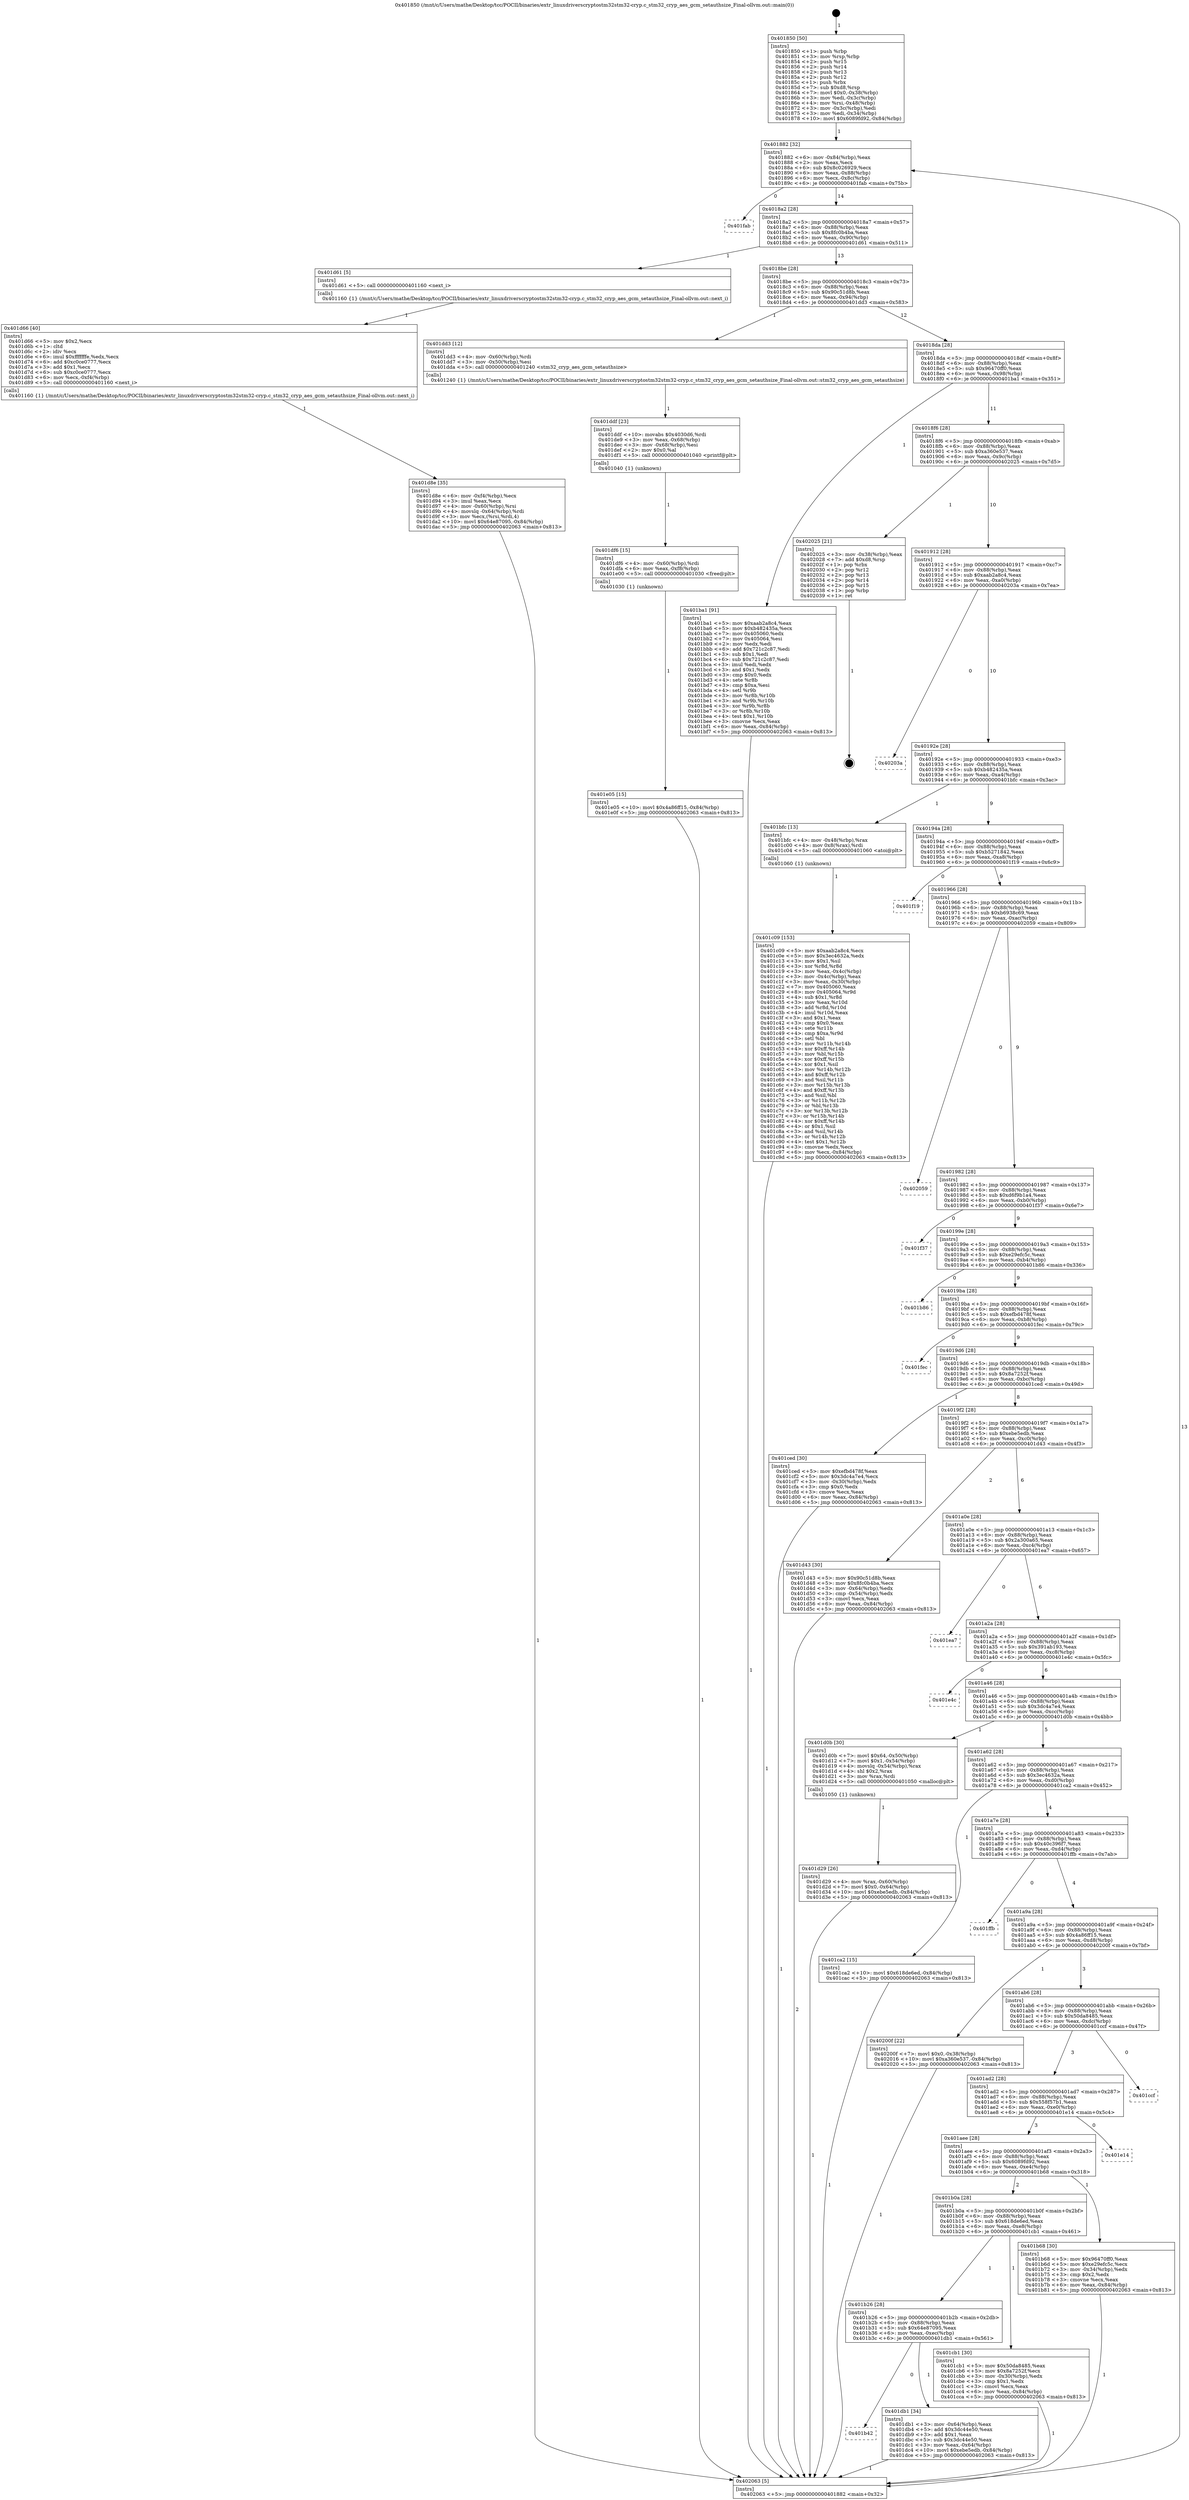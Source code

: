 digraph "0x401850" {
  label = "0x401850 (/mnt/c/Users/mathe/Desktop/tcc/POCII/binaries/extr_linuxdriverscryptostm32stm32-cryp.c_stm32_cryp_aes_gcm_setauthsize_Final-ollvm.out::main(0))"
  labelloc = "t"
  node[shape=record]

  Entry [label="",width=0.3,height=0.3,shape=circle,fillcolor=black,style=filled]
  "0x401882" [label="{
     0x401882 [32]\l
     | [instrs]\l
     &nbsp;&nbsp;0x401882 \<+6\>: mov -0x84(%rbp),%eax\l
     &nbsp;&nbsp;0x401888 \<+2\>: mov %eax,%ecx\l
     &nbsp;&nbsp;0x40188a \<+6\>: sub $0x8c026929,%ecx\l
     &nbsp;&nbsp;0x401890 \<+6\>: mov %eax,-0x88(%rbp)\l
     &nbsp;&nbsp;0x401896 \<+6\>: mov %ecx,-0x8c(%rbp)\l
     &nbsp;&nbsp;0x40189c \<+6\>: je 0000000000401fab \<main+0x75b\>\l
  }"]
  "0x401fab" [label="{
     0x401fab\l
  }", style=dashed]
  "0x4018a2" [label="{
     0x4018a2 [28]\l
     | [instrs]\l
     &nbsp;&nbsp;0x4018a2 \<+5\>: jmp 00000000004018a7 \<main+0x57\>\l
     &nbsp;&nbsp;0x4018a7 \<+6\>: mov -0x88(%rbp),%eax\l
     &nbsp;&nbsp;0x4018ad \<+5\>: sub $0x8fc0b4ba,%eax\l
     &nbsp;&nbsp;0x4018b2 \<+6\>: mov %eax,-0x90(%rbp)\l
     &nbsp;&nbsp;0x4018b8 \<+6\>: je 0000000000401d61 \<main+0x511\>\l
  }"]
  Exit [label="",width=0.3,height=0.3,shape=circle,fillcolor=black,style=filled,peripheries=2]
  "0x401d61" [label="{
     0x401d61 [5]\l
     | [instrs]\l
     &nbsp;&nbsp;0x401d61 \<+5\>: call 0000000000401160 \<next_i\>\l
     | [calls]\l
     &nbsp;&nbsp;0x401160 \{1\} (/mnt/c/Users/mathe/Desktop/tcc/POCII/binaries/extr_linuxdriverscryptostm32stm32-cryp.c_stm32_cryp_aes_gcm_setauthsize_Final-ollvm.out::next_i)\l
  }"]
  "0x4018be" [label="{
     0x4018be [28]\l
     | [instrs]\l
     &nbsp;&nbsp;0x4018be \<+5\>: jmp 00000000004018c3 \<main+0x73\>\l
     &nbsp;&nbsp;0x4018c3 \<+6\>: mov -0x88(%rbp),%eax\l
     &nbsp;&nbsp;0x4018c9 \<+5\>: sub $0x90c51d8b,%eax\l
     &nbsp;&nbsp;0x4018ce \<+6\>: mov %eax,-0x94(%rbp)\l
     &nbsp;&nbsp;0x4018d4 \<+6\>: je 0000000000401dd3 \<main+0x583\>\l
  }"]
  "0x401e05" [label="{
     0x401e05 [15]\l
     | [instrs]\l
     &nbsp;&nbsp;0x401e05 \<+10\>: movl $0x4a86ff15,-0x84(%rbp)\l
     &nbsp;&nbsp;0x401e0f \<+5\>: jmp 0000000000402063 \<main+0x813\>\l
  }"]
  "0x401dd3" [label="{
     0x401dd3 [12]\l
     | [instrs]\l
     &nbsp;&nbsp;0x401dd3 \<+4\>: mov -0x60(%rbp),%rdi\l
     &nbsp;&nbsp;0x401dd7 \<+3\>: mov -0x50(%rbp),%esi\l
     &nbsp;&nbsp;0x401dda \<+5\>: call 0000000000401240 \<stm32_cryp_aes_gcm_setauthsize\>\l
     | [calls]\l
     &nbsp;&nbsp;0x401240 \{1\} (/mnt/c/Users/mathe/Desktop/tcc/POCII/binaries/extr_linuxdriverscryptostm32stm32-cryp.c_stm32_cryp_aes_gcm_setauthsize_Final-ollvm.out::stm32_cryp_aes_gcm_setauthsize)\l
  }"]
  "0x4018da" [label="{
     0x4018da [28]\l
     | [instrs]\l
     &nbsp;&nbsp;0x4018da \<+5\>: jmp 00000000004018df \<main+0x8f\>\l
     &nbsp;&nbsp;0x4018df \<+6\>: mov -0x88(%rbp),%eax\l
     &nbsp;&nbsp;0x4018e5 \<+5\>: sub $0x96470ff0,%eax\l
     &nbsp;&nbsp;0x4018ea \<+6\>: mov %eax,-0x98(%rbp)\l
     &nbsp;&nbsp;0x4018f0 \<+6\>: je 0000000000401ba1 \<main+0x351\>\l
  }"]
  "0x401df6" [label="{
     0x401df6 [15]\l
     | [instrs]\l
     &nbsp;&nbsp;0x401df6 \<+4\>: mov -0x60(%rbp),%rdi\l
     &nbsp;&nbsp;0x401dfa \<+6\>: mov %eax,-0xf8(%rbp)\l
     &nbsp;&nbsp;0x401e00 \<+5\>: call 0000000000401030 \<free@plt\>\l
     | [calls]\l
     &nbsp;&nbsp;0x401030 \{1\} (unknown)\l
  }"]
  "0x401ba1" [label="{
     0x401ba1 [91]\l
     | [instrs]\l
     &nbsp;&nbsp;0x401ba1 \<+5\>: mov $0xaab2a8c4,%eax\l
     &nbsp;&nbsp;0x401ba6 \<+5\>: mov $0xb482435a,%ecx\l
     &nbsp;&nbsp;0x401bab \<+7\>: mov 0x405060,%edx\l
     &nbsp;&nbsp;0x401bb2 \<+7\>: mov 0x405064,%esi\l
     &nbsp;&nbsp;0x401bb9 \<+2\>: mov %edx,%edi\l
     &nbsp;&nbsp;0x401bbb \<+6\>: add $0x721c2c87,%edi\l
     &nbsp;&nbsp;0x401bc1 \<+3\>: sub $0x1,%edi\l
     &nbsp;&nbsp;0x401bc4 \<+6\>: sub $0x721c2c87,%edi\l
     &nbsp;&nbsp;0x401bca \<+3\>: imul %edi,%edx\l
     &nbsp;&nbsp;0x401bcd \<+3\>: and $0x1,%edx\l
     &nbsp;&nbsp;0x401bd0 \<+3\>: cmp $0x0,%edx\l
     &nbsp;&nbsp;0x401bd3 \<+4\>: sete %r8b\l
     &nbsp;&nbsp;0x401bd7 \<+3\>: cmp $0xa,%esi\l
     &nbsp;&nbsp;0x401bda \<+4\>: setl %r9b\l
     &nbsp;&nbsp;0x401bde \<+3\>: mov %r8b,%r10b\l
     &nbsp;&nbsp;0x401be1 \<+3\>: and %r9b,%r10b\l
     &nbsp;&nbsp;0x401be4 \<+3\>: xor %r9b,%r8b\l
     &nbsp;&nbsp;0x401be7 \<+3\>: or %r8b,%r10b\l
     &nbsp;&nbsp;0x401bea \<+4\>: test $0x1,%r10b\l
     &nbsp;&nbsp;0x401bee \<+3\>: cmovne %ecx,%eax\l
     &nbsp;&nbsp;0x401bf1 \<+6\>: mov %eax,-0x84(%rbp)\l
     &nbsp;&nbsp;0x401bf7 \<+5\>: jmp 0000000000402063 \<main+0x813\>\l
  }"]
  "0x4018f6" [label="{
     0x4018f6 [28]\l
     | [instrs]\l
     &nbsp;&nbsp;0x4018f6 \<+5\>: jmp 00000000004018fb \<main+0xab\>\l
     &nbsp;&nbsp;0x4018fb \<+6\>: mov -0x88(%rbp),%eax\l
     &nbsp;&nbsp;0x401901 \<+5\>: sub $0xa360e537,%eax\l
     &nbsp;&nbsp;0x401906 \<+6\>: mov %eax,-0x9c(%rbp)\l
     &nbsp;&nbsp;0x40190c \<+6\>: je 0000000000402025 \<main+0x7d5\>\l
  }"]
  "0x401ddf" [label="{
     0x401ddf [23]\l
     | [instrs]\l
     &nbsp;&nbsp;0x401ddf \<+10\>: movabs $0x4030d6,%rdi\l
     &nbsp;&nbsp;0x401de9 \<+3\>: mov %eax,-0x68(%rbp)\l
     &nbsp;&nbsp;0x401dec \<+3\>: mov -0x68(%rbp),%esi\l
     &nbsp;&nbsp;0x401def \<+2\>: mov $0x0,%al\l
     &nbsp;&nbsp;0x401df1 \<+5\>: call 0000000000401040 \<printf@plt\>\l
     | [calls]\l
     &nbsp;&nbsp;0x401040 \{1\} (unknown)\l
  }"]
  "0x402025" [label="{
     0x402025 [21]\l
     | [instrs]\l
     &nbsp;&nbsp;0x402025 \<+3\>: mov -0x38(%rbp),%eax\l
     &nbsp;&nbsp;0x402028 \<+7\>: add $0xd8,%rsp\l
     &nbsp;&nbsp;0x40202f \<+1\>: pop %rbx\l
     &nbsp;&nbsp;0x402030 \<+2\>: pop %r12\l
     &nbsp;&nbsp;0x402032 \<+2\>: pop %r13\l
     &nbsp;&nbsp;0x402034 \<+2\>: pop %r14\l
     &nbsp;&nbsp;0x402036 \<+2\>: pop %r15\l
     &nbsp;&nbsp;0x402038 \<+1\>: pop %rbp\l
     &nbsp;&nbsp;0x402039 \<+1\>: ret\l
  }"]
  "0x401912" [label="{
     0x401912 [28]\l
     | [instrs]\l
     &nbsp;&nbsp;0x401912 \<+5\>: jmp 0000000000401917 \<main+0xc7\>\l
     &nbsp;&nbsp;0x401917 \<+6\>: mov -0x88(%rbp),%eax\l
     &nbsp;&nbsp;0x40191d \<+5\>: sub $0xaab2a8c4,%eax\l
     &nbsp;&nbsp;0x401922 \<+6\>: mov %eax,-0xa0(%rbp)\l
     &nbsp;&nbsp;0x401928 \<+6\>: je 000000000040203a \<main+0x7ea\>\l
  }"]
  "0x401b42" [label="{
     0x401b42\l
  }", style=dashed]
  "0x40203a" [label="{
     0x40203a\l
  }", style=dashed]
  "0x40192e" [label="{
     0x40192e [28]\l
     | [instrs]\l
     &nbsp;&nbsp;0x40192e \<+5\>: jmp 0000000000401933 \<main+0xe3\>\l
     &nbsp;&nbsp;0x401933 \<+6\>: mov -0x88(%rbp),%eax\l
     &nbsp;&nbsp;0x401939 \<+5\>: sub $0xb482435a,%eax\l
     &nbsp;&nbsp;0x40193e \<+6\>: mov %eax,-0xa4(%rbp)\l
     &nbsp;&nbsp;0x401944 \<+6\>: je 0000000000401bfc \<main+0x3ac\>\l
  }"]
  "0x401db1" [label="{
     0x401db1 [34]\l
     | [instrs]\l
     &nbsp;&nbsp;0x401db1 \<+3\>: mov -0x64(%rbp),%eax\l
     &nbsp;&nbsp;0x401db4 \<+5\>: add $0x3dc44e50,%eax\l
     &nbsp;&nbsp;0x401db9 \<+3\>: add $0x1,%eax\l
     &nbsp;&nbsp;0x401dbc \<+5\>: sub $0x3dc44e50,%eax\l
     &nbsp;&nbsp;0x401dc1 \<+3\>: mov %eax,-0x64(%rbp)\l
     &nbsp;&nbsp;0x401dc4 \<+10\>: movl $0xebe5edb,-0x84(%rbp)\l
     &nbsp;&nbsp;0x401dce \<+5\>: jmp 0000000000402063 \<main+0x813\>\l
  }"]
  "0x401bfc" [label="{
     0x401bfc [13]\l
     | [instrs]\l
     &nbsp;&nbsp;0x401bfc \<+4\>: mov -0x48(%rbp),%rax\l
     &nbsp;&nbsp;0x401c00 \<+4\>: mov 0x8(%rax),%rdi\l
     &nbsp;&nbsp;0x401c04 \<+5\>: call 0000000000401060 \<atoi@plt\>\l
     | [calls]\l
     &nbsp;&nbsp;0x401060 \{1\} (unknown)\l
  }"]
  "0x40194a" [label="{
     0x40194a [28]\l
     | [instrs]\l
     &nbsp;&nbsp;0x40194a \<+5\>: jmp 000000000040194f \<main+0xff\>\l
     &nbsp;&nbsp;0x40194f \<+6\>: mov -0x88(%rbp),%eax\l
     &nbsp;&nbsp;0x401955 \<+5\>: sub $0xb5271842,%eax\l
     &nbsp;&nbsp;0x40195a \<+6\>: mov %eax,-0xa8(%rbp)\l
     &nbsp;&nbsp;0x401960 \<+6\>: je 0000000000401f19 \<main+0x6c9\>\l
  }"]
  "0x401d8e" [label="{
     0x401d8e [35]\l
     | [instrs]\l
     &nbsp;&nbsp;0x401d8e \<+6\>: mov -0xf4(%rbp),%ecx\l
     &nbsp;&nbsp;0x401d94 \<+3\>: imul %eax,%ecx\l
     &nbsp;&nbsp;0x401d97 \<+4\>: mov -0x60(%rbp),%rsi\l
     &nbsp;&nbsp;0x401d9b \<+4\>: movslq -0x64(%rbp),%rdi\l
     &nbsp;&nbsp;0x401d9f \<+3\>: mov %ecx,(%rsi,%rdi,4)\l
     &nbsp;&nbsp;0x401da2 \<+10\>: movl $0x64e87095,-0x84(%rbp)\l
     &nbsp;&nbsp;0x401dac \<+5\>: jmp 0000000000402063 \<main+0x813\>\l
  }"]
  "0x401f19" [label="{
     0x401f19\l
  }", style=dashed]
  "0x401966" [label="{
     0x401966 [28]\l
     | [instrs]\l
     &nbsp;&nbsp;0x401966 \<+5\>: jmp 000000000040196b \<main+0x11b\>\l
     &nbsp;&nbsp;0x40196b \<+6\>: mov -0x88(%rbp),%eax\l
     &nbsp;&nbsp;0x401971 \<+5\>: sub $0xb6938c69,%eax\l
     &nbsp;&nbsp;0x401976 \<+6\>: mov %eax,-0xac(%rbp)\l
     &nbsp;&nbsp;0x40197c \<+6\>: je 0000000000402059 \<main+0x809\>\l
  }"]
  "0x401d66" [label="{
     0x401d66 [40]\l
     | [instrs]\l
     &nbsp;&nbsp;0x401d66 \<+5\>: mov $0x2,%ecx\l
     &nbsp;&nbsp;0x401d6b \<+1\>: cltd\l
     &nbsp;&nbsp;0x401d6c \<+2\>: idiv %ecx\l
     &nbsp;&nbsp;0x401d6e \<+6\>: imul $0xfffffffe,%edx,%ecx\l
     &nbsp;&nbsp;0x401d74 \<+6\>: add $0xc0ce0777,%ecx\l
     &nbsp;&nbsp;0x401d7a \<+3\>: add $0x1,%ecx\l
     &nbsp;&nbsp;0x401d7d \<+6\>: sub $0xc0ce0777,%ecx\l
     &nbsp;&nbsp;0x401d83 \<+6\>: mov %ecx,-0xf4(%rbp)\l
     &nbsp;&nbsp;0x401d89 \<+5\>: call 0000000000401160 \<next_i\>\l
     | [calls]\l
     &nbsp;&nbsp;0x401160 \{1\} (/mnt/c/Users/mathe/Desktop/tcc/POCII/binaries/extr_linuxdriverscryptostm32stm32-cryp.c_stm32_cryp_aes_gcm_setauthsize_Final-ollvm.out::next_i)\l
  }"]
  "0x402059" [label="{
     0x402059\l
  }", style=dashed]
  "0x401982" [label="{
     0x401982 [28]\l
     | [instrs]\l
     &nbsp;&nbsp;0x401982 \<+5\>: jmp 0000000000401987 \<main+0x137\>\l
     &nbsp;&nbsp;0x401987 \<+6\>: mov -0x88(%rbp),%eax\l
     &nbsp;&nbsp;0x40198d \<+5\>: sub $0xd6f9b1a4,%eax\l
     &nbsp;&nbsp;0x401992 \<+6\>: mov %eax,-0xb0(%rbp)\l
     &nbsp;&nbsp;0x401998 \<+6\>: je 0000000000401f37 \<main+0x6e7\>\l
  }"]
  "0x401d29" [label="{
     0x401d29 [26]\l
     | [instrs]\l
     &nbsp;&nbsp;0x401d29 \<+4\>: mov %rax,-0x60(%rbp)\l
     &nbsp;&nbsp;0x401d2d \<+7\>: movl $0x0,-0x64(%rbp)\l
     &nbsp;&nbsp;0x401d34 \<+10\>: movl $0xebe5edb,-0x84(%rbp)\l
     &nbsp;&nbsp;0x401d3e \<+5\>: jmp 0000000000402063 \<main+0x813\>\l
  }"]
  "0x401f37" [label="{
     0x401f37\l
  }", style=dashed]
  "0x40199e" [label="{
     0x40199e [28]\l
     | [instrs]\l
     &nbsp;&nbsp;0x40199e \<+5\>: jmp 00000000004019a3 \<main+0x153\>\l
     &nbsp;&nbsp;0x4019a3 \<+6\>: mov -0x88(%rbp),%eax\l
     &nbsp;&nbsp;0x4019a9 \<+5\>: sub $0xe29efc5c,%eax\l
     &nbsp;&nbsp;0x4019ae \<+6\>: mov %eax,-0xb4(%rbp)\l
     &nbsp;&nbsp;0x4019b4 \<+6\>: je 0000000000401b86 \<main+0x336\>\l
  }"]
  "0x401b26" [label="{
     0x401b26 [28]\l
     | [instrs]\l
     &nbsp;&nbsp;0x401b26 \<+5\>: jmp 0000000000401b2b \<main+0x2db\>\l
     &nbsp;&nbsp;0x401b2b \<+6\>: mov -0x88(%rbp),%eax\l
     &nbsp;&nbsp;0x401b31 \<+5\>: sub $0x64e87095,%eax\l
     &nbsp;&nbsp;0x401b36 \<+6\>: mov %eax,-0xec(%rbp)\l
     &nbsp;&nbsp;0x401b3c \<+6\>: je 0000000000401db1 \<main+0x561\>\l
  }"]
  "0x401b86" [label="{
     0x401b86\l
  }", style=dashed]
  "0x4019ba" [label="{
     0x4019ba [28]\l
     | [instrs]\l
     &nbsp;&nbsp;0x4019ba \<+5\>: jmp 00000000004019bf \<main+0x16f\>\l
     &nbsp;&nbsp;0x4019bf \<+6\>: mov -0x88(%rbp),%eax\l
     &nbsp;&nbsp;0x4019c5 \<+5\>: sub $0xefbd478f,%eax\l
     &nbsp;&nbsp;0x4019ca \<+6\>: mov %eax,-0xb8(%rbp)\l
     &nbsp;&nbsp;0x4019d0 \<+6\>: je 0000000000401fec \<main+0x79c\>\l
  }"]
  "0x401cb1" [label="{
     0x401cb1 [30]\l
     | [instrs]\l
     &nbsp;&nbsp;0x401cb1 \<+5\>: mov $0x50da8485,%eax\l
     &nbsp;&nbsp;0x401cb6 \<+5\>: mov $0x8a7252f,%ecx\l
     &nbsp;&nbsp;0x401cbb \<+3\>: mov -0x30(%rbp),%edx\l
     &nbsp;&nbsp;0x401cbe \<+3\>: cmp $0x1,%edx\l
     &nbsp;&nbsp;0x401cc1 \<+3\>: cmovl %ecx,%eax\l
     &nbsp;&nbsp;0x401cc4 \<+6\>: mov %eax,-0x84(%rbp)\l
     &nbsp;&nbsp;0x401cca \<+5\>: jmp 0000000000402063 \<main+0x813\>\l
  }"]
  "0x401fec" [label="{
     0x401fec\l
  }", style=dashed]
  "0x4019d6" [label="{
     0x4019d6 [28]\l
     | [instrs]\l
     &nbsp;&nbsp;0x4019d6 \<+5\>: jmp 00000000004019db \<main+0x18b\>\l
     &nbsp;&nbsp;0x4019db \<+6\>: mov -0x88(%rbp),%eax\l
     &nbsp;&nbsp;0x4019e1 \<+5\>: sub $0x8a7252f,%eax\l
     &nbsp;&nbsp;0x4019e6 \<+6\>: mov %eax,-0xbc(%rbp)\l
     &nbsp;&nbsp;0x4019ec \<+6\>: je 0000000000401ced \<main+0x49d\>\l
  }"]
  "0x401c09" [label="{
     0x401c09 [153]\l
     | [instrs]\l
     &nbsp;&nbsp;0x401c09 \<+5\>: mov $0xaab2a8c4,%ecx\l
     &nbsp;&nbsp;0x401c0e \<+5\>: mov $0x3ec4632a,%edx\l
     &nbsp;&nbsp;0x401c13 \<+3\>: mov $0x1,%sil\l
     &nbsp;&nbsp;0x401c16 \<+3\>: xor %r8d,%r8d\l
     &nbsp;&nbsp;0x401c19 \<+3\>: mov %eax,-0x4c(%rbp)\l
     &nbsp;&nbsp;0x401c1c \<+3\>: mov -0x4c(%rbp),%eax\l
     &nbsp;&nbsp;0x401c1f \<+3\>: mov %eax,-0x30(%rbp)\l
     &nbsp;&nbsp;0x401c22 \<+7\>: mov 0x405060,%eax\l
     &nbsp;&nbsp;0x401c29 \<+8\>: mov 0x405064,%r9d\l
     &nbsp;&nbsp;0x401c31 \<+4\>: sub $0x1,%r8d\l
     &nbsp;&nbsp;0x401c35 \<+3\>: mov %eax,%r10d\l
     &nbsp;&nbsp;0x401c38 \<+3\>: add %r8d,%r10d\l
     &nbsp;&nbsp;0x401c3b \<+4\>: imul %r10d,%eax\l
     &nbsp;&nbsp;0x401c3f \<+3\>: and $0x1,%eax\l
     &nbsp;&nbsp;0x401c42 \<+3\>: cmp $0x0,%eax\l
     &nbsp;&nbsp;0x401c45 \<+4\>: sete %r11b\l
     &nbsp;&nbsp;0x401c49 \<+4\>: cmp $0xa,%r9d\l
     &nbsp;&nbsp;0x401c4d \<+3\>: setl %bl\l
     &nbsp;&nbsp;0x401c50 \<+3\>: mov %r11b,%r14b\l
     &nbsp;&nbsp;0x401c53 \<+4\>: xor $0xff,%r14b\l
     &nbsp;&nbsp;0x401c57 \<+3\>: mov %bl,%r15b\l
     &nbsp;&nbsp;0x401c5a \<+4\>: xor $0xff,%r15b\l
     &nbsp;&nbsp;0x401c5e \<+4\>: xor $0x1,%sil\l
     &nbsp;&nbsp;0x401c62 \<+3\>: mov %r14b,%r12b\l
     &nbsp;&nbsp;0x401c65 \<+4\>: and $0xff,%r12b\l
     &nbsp;&nbsp;0x401c69 \<+3\>: and %sil,%r11b\l
     &nbsp;&nbsp;0x401c6c \<+3\>: mov %r15b,%r13b\l
     &nbsp;&nbsp;0x401c6f \<+4\>: and $0xff,%r13b\l
     &nbsp;&nbsp;0x401c73 \<+3\>: and %sil,%bl\l
     &nbsp;&nbsp;0x401c76 \<+3\>: or %r11b,%r12b\l
     &nbsp;&nbsp;0x401c79 \<+3\>: or %bl,%r13b\l
     &nbsp;&nbsp;0x401c7c \<+3\>: xor %r13b,%r12b\l
     &nbsp;&nbsp;0x401c7f \<+3\>: or %r15b,%r14b\l
     &nbsp;&nbsp;0x401c82 \<+4\>: xor $0xff,%r14b\l
     &nbsp;&nbsp;0x401c86 \<+4\>: or $0x1,%sil\l
     &nbsp;&nbsp;0x401c8a \<+3\>: and %sil,%r14b\l
     &nbsp;&nbsp;0x401c8d \<+3\>: or %r14b,%r12b\l
     &nbsp;&nbsp;0x401c90 \<+4\>: test $0x1,%r12b\l
     &nbsp;&nbsp;0x401c94 \<+3\>: cmovne %edx,%ecx\l
     &nbsp;&nbsp;0x401c97 \<+6\>: mov %ecx,-0x84(%rbp)\l
     &nbsp;&nbsp;0x401c9d \<+5\>: jmp 0000000000402063 \<main+0x813\>\l
  }"]
  "0x401ced" [label="{
     0x401ced [30]\l
     | [instrs]\l
     &nbsp;&nbsp;0x401ced \<+5\>: mov $0xefbd478f,%eax\l
     &nbsp;&nbsp;0x401cf2 \<+5\>: mov $0x3dc4a7e4,%ecx\l
     &nbsp;&nbsp;0x401cf7 \<+3\>: mov -0x30(%rbp),%edx\l
     &nbsp;&nbsp;0x401cfa \<+3\>: cmp $0x0,%edx\l
     &nbsp;&nbsp;0x401cfd \<+3\>: cmove %ecx,%eax\l
     &nbsp;&nbsp;0x401d00 \<+6\>: mov %eax,-0x84(%rbp)\l
     &nbsp;&nbsp;0x401d06 \<+5\>: jmp 0000000000402063 \<main+0x813\>\l
  }"]
  "0x4019f2" [label="{
     0x4019f2 [28]\l
     | [instrs]\l
     &nbsp;&nbsp;0x4019f2 \<+5\>: jmp 00000000004019f7 \<main+0x1a7\>\l
     &nbsp;&nbsp;0x4019f7 \<+6\>: mov -0x88(%rbp),%eax\l
     &nbsp;&nbsp;0x4019fd \<+5\>: sub $0xebe5edb,%eax\l
     &nbsp;&nbsp;0x401a02 \<+6\>: mov %eax,-0xc0(%rbp)\l
     &nbsp;&nbsp;0x401a08 \<+6\>: je 0000000000401d43 \<main+0x4f3\>\l
  }"]
  "0x401850" [label="{
     0x401850 [50]\l
     | [instrs]\l
     &nbsp;&nbsp;0x401850 \<+1\>: push %rbp\l
     &nbsp;&nbsp;0x401851 \<+3\>: mov %rsp,%rbp\l
     &nbsp;&nbsp;0x401854 \<+2\>: push %r15\l
     &nbsp;&nbsp;0x401856 \<+2\>: push %r14\l
     &nbsp;&nbsp;0x401858 \<+2\>: push %r13\l
     &nbsp;&nbsp;0x40185a \<+2\>: push %r12\l
     &nbsp;&nbsp;0x40185c \<+1\>: push %rbx\l
     &nbsp;&nbsp;0x40185d \<+7\>: sub $0xd8,%rsp\l
     &nbsp;&nbsp;0x401864 \<+7\>: movl $0x0,-0x38(%rbp)\l
     &nbsp;&nbsp;0x40186b \<+3\>: mov %edi,-0x3c(%rbp)\l
     &nbsp;&nbsp;0x40186e \<+4\>: mov %rsi,-0x48(%rbp)\l
     &nbsp;&nbsp;0x401872 \<+3\>: mov -0x3c(%rbp),%edi\l
     &nbsp;&nbsp;0x401875 \<+3\>: mov %edi,-0x34(%rbp)\l
     &nbsp;&nbsp;0x401878 \<+10\>: movl $0x6089fd92,-0x84(%rbp)\l
  }"]
  "0x401d43" [label="{
     0x401d43 [30]\l
     | [instrs]\l
     &nbsp;&nbsp;0x401d43 \<+5\>: mov $0x90c51d8b,%eax\l
     &nbsp;&nbsp;0x401d48 \<+5\>: mov $0x8fc0b4ba,%ecx\l
     &nbsp;&nbsp;0x401d4d \<+3\>: mov -0x64(%rbp),%edx\l
     &nbsp;&nbsp;0x401d50 \<+3\>: cmp -0x54(%rbp),%edx\l
     &nbsp;&nbsp;0x401d53 \<+3\>: cmovl %ecx,%eax\l
     &nbsp;&nbsp;0x401d56 \<+6\>: mov %eax,-0x84(%rbp)\l
     &nbsp;&nbsp;0x401d5c \<+5\>: jmp 0000000000402063 \<main+0x813\>\l
  }"]
  "0x401a0e" [label="{
     0x401a0e [28]\l
     | [instrs]\l
     &nbsp;&nbsp;0x401a0e \<+5\>: jmp 0000000000401a13 \<main+0x1c3\>\l
     &nbsp;&nbsp;0x401a13 \<+6\>: mov -0x88(%rbp),%eax\l
     &nbsp;&nbsp;0x401a19 \<+5\>: sub $0x2a300a65,%eax\l
     &nbsp;&nbsp;0x401a1e \<+6\>: mov %eax,-0xc4(%rbp)\l
     &nbsp;&nbsp;0x401a24 \<+6\>: je 0000000000401ea7 \<main+0x657\>\l
  }"]
  "0x402063" [label="{
     0x402063 [5]\l
     | [instrs]\l
     &nbsp;&nbsp;0x402063 \<+5\>: jmp 0000000000401882 \<main+0x32\>\l
  }"]
  "0x401ea7" [label="{
     0x401ea7\l
  }", style=dashed]
  "0x401a2a" [label="{
     0x401a2a [28]\l
     | [instrs]\l
     &nbsp;&nbsp;0x401a2a \<+5\>: jmp 0000000000401a2f \<main+0x1df\>\l
     &nbsp;&nbsp;0x401a2f \<+6\>: mov -0x88(%rbp),%eax\l
     &nbsp;&nbsp;0x401a35 \<+5\>: sub $0x391ab193,%eax\l
     &nbsp;&nbsp;0x401a3a \<+6\>: mov %eax,-0xc8(%rbp)\l
     &nbsp;&nbsp;0x401a40 \<+6\>: je 0000000000401e4c \<main+0x5fc\>\l
  }"]
  "0x401b0a" [label="{
     0x401b0a [28]\l
     | [instrs]\l
     &nbsp;&nbsp;0x401b0a \<+5\>: jmp 0000000000401b0f \<main+0x2bf\>\l
     &nbsp;&nbsp;0x401b0f \<+6\>: mov -0x88(%rbp),%eax\l
     &nbsp;&nbsp;0x401b15 \<+5\>: sub $0x618de6ed,%eax\l
     &nbsp;&nbsp;0x401b1a \<+6\>: mov %eax,-0xe8(%rbp)\l
     &nbsp;&nbsp;0x401b20 \<+6\>: je 0000000000401cb1 \<main+0x461\>\l
  }"]
  "0x401e4c" [label="{
     0x401e4c\l
  }", style=dashed]
  "0x401a46" [label="{
     0x401a46 [28]\l
     | [instrs]\l
     &nbsp;&nbsp;0x401a46 \<+5\>: jmp 0000000000401a4b \<main+0x1fb\>\l
     &nbsp;&nbsp;0x401a4b \<+6\>: mov -0x88(%rbp),%eax\l
     &nbsp;&nbsp;0x401a51 \<+5\>: sub $0x3dc4a7e4,%eax\l
     &nbsp;&nbsp;0x401a56 \<+6\>: mov %eax,-0xcc(%rbp)\l
     &nbsp;&nbsp;0x401a5c \<+6\>: je 0000000000401d0b \<main+0x4bb\>\l
  }"]
  "0x401b68" [label="{
     0x401b68 [30]\l
     | [instrs]\l
     &nbsp;&nbsp;0x401b68 \<+5\>: mov $0x96470ff0,%eax\l
     &nbsp;&nbsp;0x401b6d \<+5\>: mov $0xe29efc5c,%ecx\l
     &nbsp;&nbsp;0x401b72 \<+3\>: mov -0x34(%rbp),%edx\l
     &nbsp;&nbsp;0x401b75 \<+3\>: cmp $0x2,%edx\l
     &nbsp;&nbsp;0x401b78 \<+3\>: cmovne %ecx,%eax\l
     &nbsp;&nbsp;0x401b7b \<+6\>: mov %eax,-0x84(%rbp)\l
     &nbsp;&nbsp;0x401b81 \<+5\>: jmp 0000000000402063 \<main+0x813\>\l
  }"]
  "0x401d0b" [label="{
     0x401d0b [30]\l
     | [instrs]\l
     &nbsp;&nbsp;0x401d0b \<+7\>: movl $0x64,-0x50(%rbp)\l
     &nbsp;&nbsp;0x401d12 \<+7\>: movl $0x1,-0x54(%rbp)\l
     &nbsp;&nbsp;0x401d19 \<+4\>: movslq -0x54(%rbp),%rax\l
     &nbsp;&nbsp;0x401d1d \<+4\>: shl $0x2,%rax\l
     &nbsp;&nbsp;0x401d21 \<+3\>: mov %rax,%rdi\l
     &nbsp;&nbsp;0x401d24 \<+5\>: call 0000000000401050 \<malloc@plt\>\l
     | [calls]\l
     &nbsp;&nbsp;0x401050 \{1\} (unknown)\l
  }"]
  "0x401a62" [label="{
     0x401a62 [28]\l
     | [instrs]\l
     &nbsp;&nbsp;0x401a62 \<+5\>: jmp 0000000000401a67 \<main+0x217\>\l
     &nbsp;&nbsp;0x401a67 \<+6\>: mov -0x88(%rbp),%eax\l
     &nbsp;&nbsp;0x401a6d \<+5\>: sub $0x3ec4632a,%eax\l
     &nbsp;&nbsp;0x401a72 \<+6\>: mov %eax,-0xd0(%rbp)\l
     &nbsp;&nbsp;0x401a78 \<+6\>: je 0000000000401ca2 \<main+0x452\>\l
  }"]
  "0x401aee" [label="{
     0x401aee [28]\l
     | [instrs]\l
     &nbsp;&nbsp;0x401aee \<+5\>: jmp 0000000000401af3 \<main+0x2a3\>\l
     &nbsp;&nbsp;0x401af3 \<+6\>: mov -0x88(%rbp),%eax\l
     &nbsp;&nbsp;0x401af9 \<+5\>: sub $0x6089fd92,%eax\l
     &nbsp;&nbsp;0x401afe \<+6\>: mov %eax,-0xe4(%rbp)\l
     &nbsp;&nbsp;0x401b04 \<+6\>: je 0000000000401b68 \<main+0x318\>\l
  }"]
  "0x401ca2" [label="{
     0x401ca2 [15]\l
     | [instrs]\l
     &nbsp;&nbsp;0x401ca2 \<+10\>: movl $0x618de6ed,-0x84(%rbp)\l
     &nbsp;&nbsp;0x401cac \<+5\>: jmp 0000000000402063 \<main+0x813\>\l
  }"]
  "0x401a7e" [label="{
     0x401a7e [28]\l
     | [instrs]\l
     &nbsp;&nbsp;0x401a7e \<+5\>: jmp 0000000000401a83 \<main+0x233\>\l
     &nbsp;&nbsp;0x401a83 \<+6\>: mov -0x88(%rbp),%eax\l
     &nbsp;&nbsp;0x401a89 \<+5\>: sub $0x40c396f7,%eax\l
     &nbsp;&nbsp;0x401a8e \<+6\>: mov %eax,-0xd4(%rbp)\l
     &nbsp;&nbsp;0x401a94 \<+6\>: je 0000000000401ffb \<main+0x7ab\>\l
  }"]
  "0x401e14" [label="{
     0x401e14\l
  }", style=dashed]
  "0x401ffb" [label="{
     0x401ffb\l
  }", style=dashed]
  "0x401a9a" [label="{
     0x401a9a [28]\l
     | [instrs]\l
     &nbsp;&nbsp;0x401a9a \<+5\>: jmp 0000000000401a9f \<main+0x24f\>\l
     &nbsp;&nbsp;0x401a9f \<+6\>: mov -0x88(%rbp),%eax\l
     &nbsp;&nbsp;0x401aa5 \<+5\>: sub $0x4a86ff15,%eax\l
     &nbsp;&nbsp;0x401aaa \<+6\>: mov %eax,-0xd8(%rbp)\l
     &nbsp;&nbsp;0x401ab0 \<+6\>: je 000000000040200f \<main+0x7bf\>\l
  }"]
  "0x401ad2" [label="{
     0x401ad2 [28]\l
     | [instrs]\l
     &nbsp;&nbsp;0x401ad2 \<+5\>: jmp 0000000000401ad7 \<main+0x287\>\l
     &nbsp;&nbsp;0x401ad7 \<+6\>: mov -0x88(%rbp),%eax\l
     &nbsp;&nbsp;0x401add \<+5\>: sub $0x558f57b1,%eax\l
     &nbsp;&nbsp;0x401ae2 \<+6\>: mov %eax,-0xe0(%rbp)\l
     &nbsp;&nbsp;0x401ae8 \<+6\>: je 0000000000401e14 \<main+0x5c4\>\l
  }"]
  "0x40200f" [label="{
     0x40200f [22]\l
     | [instrs]\l
     &nbsp;&nbsp;0x40200f \<+7\>: movl $0x0,-0x38(%rbp)\l
     &nbsp;&nbsp;0x402016 \<+10\>: movl $0xa360e537,-0x84(%rbp)\l
     &nbsp;&nbsp;0x402020 \<+5\>: jmp 0000000000402063 \<main+0x813\>\l
  }"]
  "0x401ab6" [label="{
     0x401ab6 [28]\l
     | [instrs]\l
     &nbsp;&nbsp;0x401ab6 \<+5\>: jmp 0000000000401abb \<main+0x26b\>\l
     &nbsp;&nbsp;0x401abb \<+6\>: mov -0x88(%rbp),%eax\l
     &nbsp;&nbsp;0x401ac1 \<+5\>: sub $0x50da8485,%eax\l
     &nbsp;&nbsp;0x401ac6 \<+6\>: mov %eax,-0xdc(%rbp)\l
     &nbsp;&nbsp;0x401acc \<+6\>: je 0000000000401ccf \<main+0x47f\>\l
  }"]
  "0x401ccf" [label="{
     0x401ccf\l
  }", style=dashed]
  Entry -> "0x401850" [label=" 1"]
  "0x401882" -> "0x401fab" [label=" 0"]
  "0x401882" -> "0x4018a2" [label=" 14"]
  "0x402025" -> Exit [label=" 1"]
  "0x4018a2" -> "0x401d61" [label=" 1"]
  "0x4018a2" -> "0x4018be" [label=" 13"]
  "0x40200f" -> "0x402063" [label=" 1"]
  "0x4018be" -> "0x401dd3" [label=" 1"]
  "0x4018be" -> "0x4018da" [label=" 12"]
  "0x401e05" -> "0x402063" [label=" 1"]
  "0x4018da" -> "0x401ba1" [label=" 1"]
  "0x4018da" -> "0x4018f6" [label=" 11"]
  "0x401df6" -> "0x401e05" [label=" 1"]
  "0x4018f6" -> "0x402025" [label=" 1"]
  "0x4018f6" -> "0x401912" [label=" 10"]
  "0x401ddf" -> "0x401df6" [label=" 1"]
  "0x401912" -> "0x40203a" [label=" 0"]
  "0x401912" -> "0x40192e" [label=" 10"]
  "0x401dd3" -> "0x401ddf" [label=" 1"]
  "0x40192e" -> "0x401bfc" [label=" 1"]
  "0x40192e" -> "0x40194a" [label=" 9"]
  "0x401db1" -> "0x402063" [label=" 1"]
  "0x40194a" -> "0x401f19" [label=" 0"]
  "0x40194a" -> "0x401966" [label=" 9"]
  "0x401b26" -> "0x401db1" [label=" 1"]
  "0x401966" -> "0x402059" [label=" 0"]
  "0x401966" -> "0x401982" [label=" 9"]
  "0x401b26" -> "0x401b42" [label=" 0"]
  "0x401982" -> "0x401f37" [label=" 0"]
  "0x401982" -> "0x40199e" [label=" 9"]
  "0x401d8e" -> "0x402063" [label=" 1"]
  "0x40199e" -> "0x401b86" [label=" 0"]
  "0x40199e" -> "0x4019ba" [label=" 9"]
  "0x401d66" -> "0x401d8e" [label=" 1"]
  "0x4019ba" -> "0x401fec" [label=" 0"]
  "0x4019ba" -> "0x4019d6" [label=" 9"]
  "0x401d61" -> "0x401d66" [label=" 1"]
  "0x4019d6" -> "0x401ced" [label=" 1"]
  "0x4019d6" -> "0x4019f2" [label=" 8"]
  "0x401d29" -> "0x402063" [label=" 1"]
  "0x4019f2" -> "0x401d43" [label=" 2"]
  "0x4019f2" -> "0x401a0e" [label=" 6"]
  "0x401d0b" -> "0x401d29" [label=" 1"]
  "0x401a0e" -> "0x401ea7" [label=" 0"]
  "0x401a0e" -> "0x401a2a" [label=" 6"]
  "0x401ced" -> "0x402063" [label=" 1"]
  "0x401a2a" -> "0x401e4c" [label=" 0"]
  "0x401a2a" -> "0x401a46" [label=" 6"]
  "0x401cb1" -> "0x402063" [label=" 1"]
  "0x401a46" -> "0x401d0b" [label=" 1"]
  "0x401a46" -> "0x401a62" [label=" 5"]
  "0x401b0a" -> "0x401b26" [label=" 1"]
  "0x401a62" -> "0x401ca2" [label=" 1"]
  "0x401a62" -> "0x401a7e" [label=" 4"]
  "0x401d43" -> "0x402063" [label=" 2"]
  "0x401a7e" -> "0x401ffb" [label=" 0"]
  "0x401a7e" -> "0x401a9a" [label=" 4"]
  "0x401ca2" -> "0x402063" [label=" 1"]
  "0x401a9a" -> "0x40200f" [label=" 1"]
  "0x401a9a" -> "0x401ab6" [label=" 3"]
  "0x401bfc" -> "0x401c09" [label=" 1"]
  "0x401ab6" -> "0x401ccf" [label=" 0"]
  "0x401ab6" -> "0x401ad2" [label=" 3"]
  "0x401c09" -> "0x402063" [label=" 1"]
  "0x401ad2" -> "0x401e14" [label=" 0"]
  "0x401ad2" -> "0x401aee" [label=" 3"]
  "0x401b0a" -> "0x401cb1" [label=" 1"]
  "0x401aee" -> "0x401b68" [label=" 1"]
  "0x401aee" -> "0x401b0a" [label=" 2"]
  "0x401b68" -> "0x402063" [label=" 1"]
  "0x401850" -> "0x401882" [label=" 1"]
  "0x402063" -> "0x401882" [label=" 13"]
  "0x401ba1" -> "0x402063" [label=" 1"]
}
